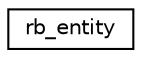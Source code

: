 digraph "Graphical Class Hierarchy"
{
 // LATEX_PDF_SIZE
  edge [fontname="Helvetica",fontsize="10",labelfontname="Helvetica",labelfontsize="10"];
  node [fontname="Helvetica",fontsize="10",shape=record];
  rankdir="LR";
  Node0 [label="rb_entity",height=0.2,width=0.4,color="black", fillcolor="white", style="filled",URL="$structrb__entity.html",tooltip=" "];
}
